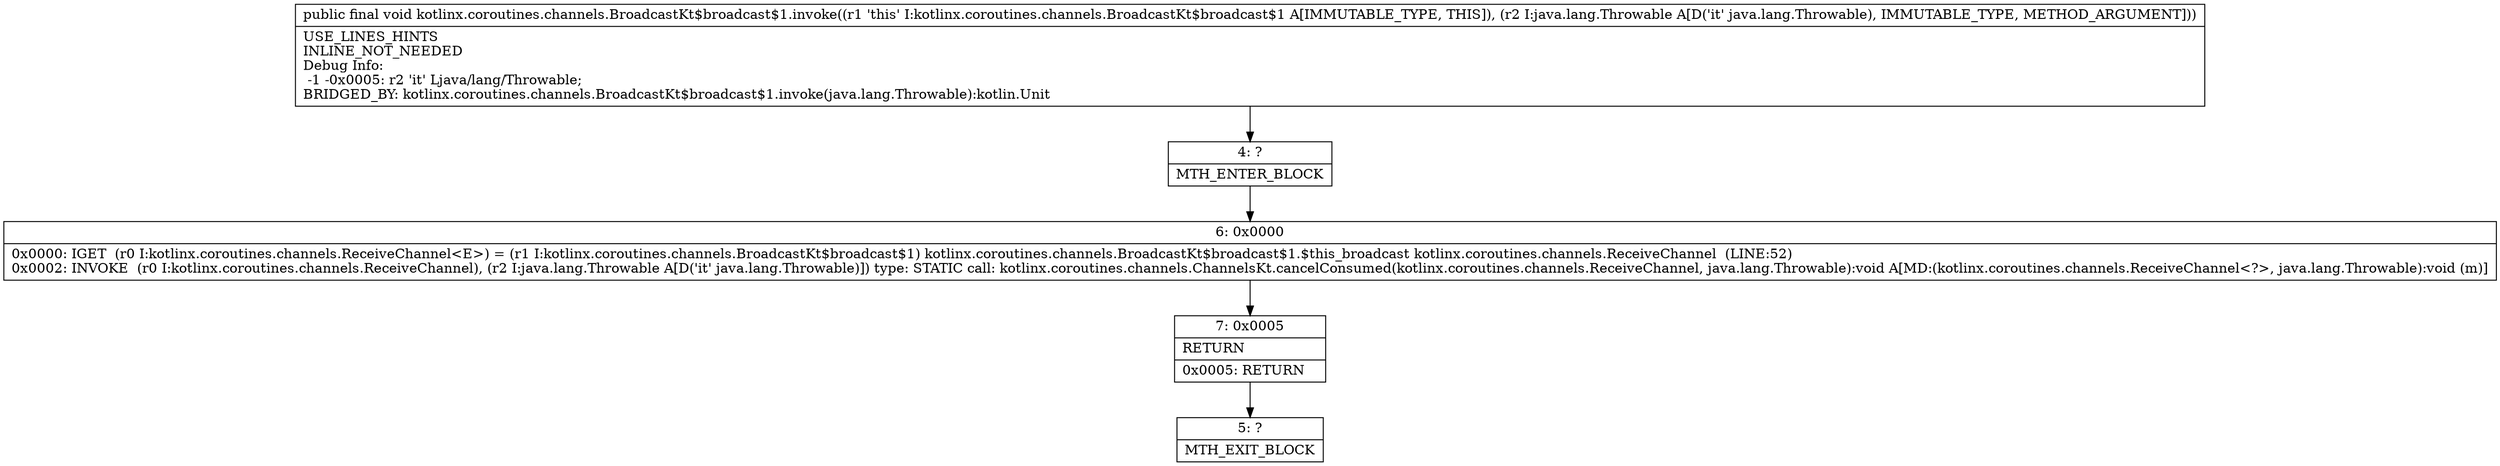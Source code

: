 digraph "CFG forkotlinx.coroutines.channels.BroadcastKt$broadcast$1.invoke(Ljava\/lang\/Throwable;)V" {
Node_4 [shape=record,label="{4\:\ ?|MTH_ENTER_BLOCK\l}"];
Node_6 [shape=record,label="{6\:\ 0x0000|0x0000: IGET  (r0 I:kotlinx.coroutines.channels.ReceiveChannel\<E\>) = (r1 I:kotlinx.coroutines.channels.BroadcastKt$broadcast$1) kotlinx.coroutines.channels.BroadcastKt$broadcast$1.$this_broadcast kotlinx.coroutines.channels.ReceiveChannel  (LINE:52)\l0x0002: INVOKE  (r0 I:kotlinx.coroutines.channels.ReceiveChannel), (r2 I:java.lang.Throwable A[D('it' java.lang.Throwable)]) type: STATIC call: kotlinx.coroutines.channels.ChannelsKt.cancelConsumed(kotlinx.coroutines.channels.ReceiveChannel, java.lang.Throwable):void A[MD:(kotlinx.coroutines.channels.ReceiveChannel\<?\>, java.lang.Throwable):void (m)]\l}"];
Node_7 [shape=record,label="{7\:\ 0x0005|RETURN\l|0x0005: RETURN   \l}"];
Node_5 [shape=record,label="{5\:\ ?|MTH_EXIT_BLOCK\l}"];
MethodNode[shape=record,label="{public final void kotlinx.coroutines.channels.BroadcastKt$broadcast$1.invoke((r1 'this' I:kotlinx.coroutines.channels.BroadcastKt$broadcast$1 A[IMMUTABLE_TYPE, THIS]), (r2 I:java.lang.Throwable A[D('it' java.lang.Throwable), IMMUTABLE_TYPE, METHOD_ARGUMENT]))  | USE_LINES_HINTS\lINLINE_NOT_NEEDED\lDebug Info:\l  \-1 \-0x0005: r2 'it' Ljava\/lang\/Throwable;\lBRIDGED_BY: kotlinx.coroutines.channels.BroadcastKt$broadcast$1.invoke(java.lang.Throwable):kotlin.Unit\l}"];
MethodNode -> Node_4;Node_4 -> Node_6;
Node_6 -> Node_7;
Node_7 -> Node_5;
}


